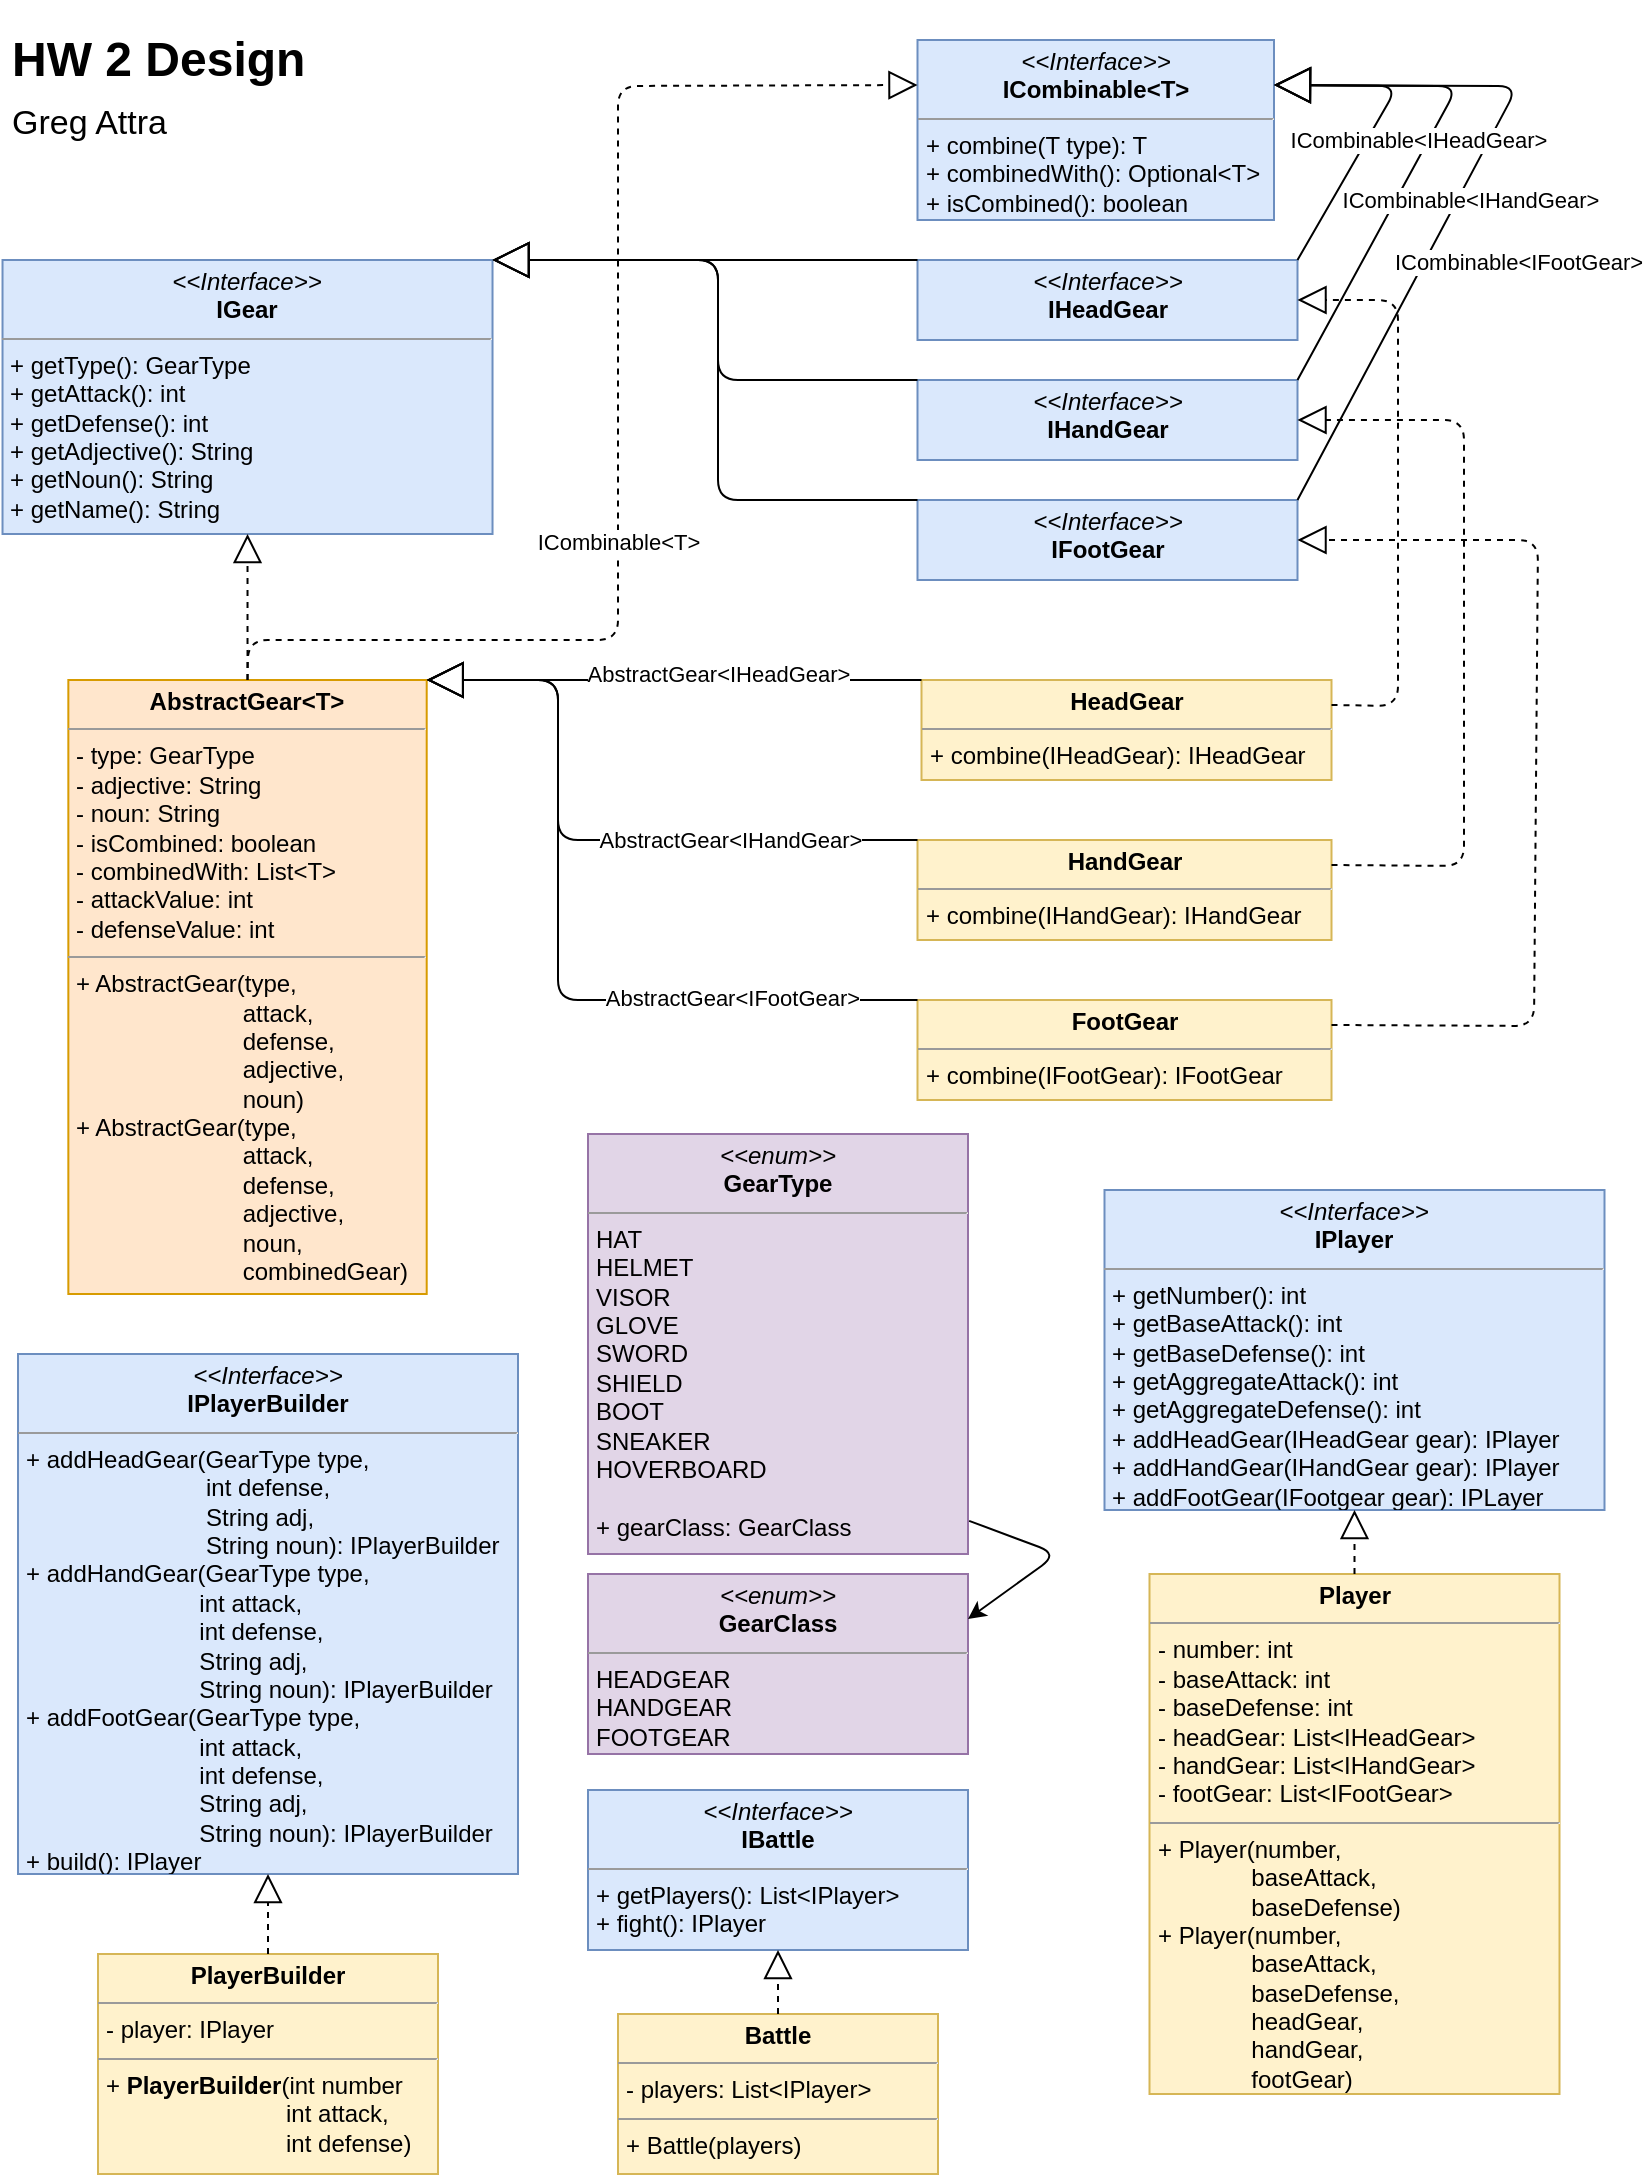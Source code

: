 <mxfile version="13.7.3" type="device"><diagram id="AR39bBr5QCJFZhN74Egm" name="Page-1"><mxGraphModel dx="1086" dy="806" grid="1" gridSize="10" guides="1" tooltips="1" connect="1" arrows="1" fold="1" page="1" pageScale="1" pageWidth="850" pageHeight="1100" math="0" shadow="0"><root><mxCell id="0"/><mxCell id="1" parent="0"/><mxCell id="xvpzMQ3VVigsJ4-sFMGV-1" value="&lt;p style=&quot;margin: 0px ; margin-top: 4px ; text-align: center&quot;&gt;&lt;i&gt;&amp;lt;&amp;lt;Interface&amp;gt;&amp;gt;&lt;/i&gt;&lt;br&gt;&lt;b&gt;IGear&lt;/b&gt;&lt;/p&gt;&lt;hr size=&quot;1&quot;&gt;&lt;p style=&quot;margin: 0px ; margin-left: 4px&quot;&gt;&lt;/p&gt;&lt;p style=&quot;margin: 0px ; margin-left: 4px&quot;&gt;+ getType(): GearType&lt;/p&gt;&lt;p style=&quot;margin: 0px ; margin-left: 4px&quot;&gt;+ getAttack(): int&lt;br&gt;+ getDefense(): int&lt;/p&gt;&lt;p style=&quot;margin: 0px ; margin-left: 4px&quot;&gt;+ getAdjective(): String&lt;/p&gt;&lt;p style=&quot;margin: 0px ; margin-left: 4px&quot;&gt;+ getNoun(): String&lt;/p&gt;&lt;p style=&quot;margin: 0px ; margin-left: 4px&quot;&gt;+ getName(): String&lt;/p&gt;" style="verticalAlign=top;align=left;overflow=fill;fontSize=12;fontFamily=Helvetica;html=1;fillColor=#dae8fc;strokeColor=#6c8ebf;" parent="1" vertex="1"><mxGeometry x="22.26" y="133" width="245" height="137" as="geometry"/></mxCell><mxCell id="xvpzMQ3VVigsJ4-sFMGV-3" value="&lt;p style=&quot;margin: 0px ; margin-top: 4px ; text-align: center&quot;&gt;&lt;b&gt;AbstractGear&amp;lt;T&amp;gt;&lt;/b&gt;&lt;/p&gt;&lt;hr size=&quot;1&quot;&gt;&lt;p style=&quot;margin: 0px 0px 0px 4px&quot;&gt;&lt;span&gt;- type: GearType&lt;/span&gt;&lt;/p&gt;&lt;p style=&quot;margin: 0px 0px 0px 4px&quot;&gt;&lt;span&gt;- adjective: String&lt;/span&gt;&lt;br&gt;&lt;/p&gt;&lt;p style=&quot;margin: 0px 0px 0px 4px&quot;&gt;- noun: String&lt;/p&gt;&lt;p style=&quot;margin: 0px 0px 0px 4px&quot;&gt;- isCombined: boolean&lt;/p&gt;&lt;p style=&quot;margin: 0px 0px 0px 4px&quot;&gt;- combinedWith: List&amp;lt;T&amp;gt;&lt;/p&gt;&lt;p style=&quot;margin: 0px 0px 0px 4px&quot;&gt;- attackValue: int&lt;/p&gt;&lt;p style=&quot;margin: 0px 0px 0px 4px&quot;&gt;- defenseValue: int&lt;/p&gt;&lt;hr size=&quot;1&quot;&gt;&lt;p style=&quot;margin: 0px ; margin-left: 4px&quot;&gt;+ AbstractGear(type,&lt;/p&gt;&lt;p style=&quot;margin: 0px ; margin-left: 4px&quot;&gt;&lt;span&gt;&amp;nbsp; &amp;nbsp; &amp;nbsp; &amp;nbsp; &amp;nbsp; &amp;nbsp; &amp;nbsp; &amp;nbsp; &amp;nbsp; &amp;nbsp; &amp;nbsp; &amp;nbsp; &amp;nbsp;attack,&lt;/span&gt;&lt;/p&gt;&lt;p style=&quot;margin: 0px ; margin-left: 4px&quot;&gt;&amp;nbsp; &amp;nbsp; &amp;nbsp; &amp;nbsp; &amp;nbsp; &amp;nbsp; &amp;nbsp; &amp;nbsp; &amp;nbsp; &amp;nbsp; &amp;nbsp; &amp;nbsp; &amp;nbsp;defense,&lt;/p&gt;&lt;p style=&quot;margin: 0px ; margin-left: 4px&quot;&gt;&amp;nbsp; &amp;nbsp; &amp;nbsp; &amp;nbsp; &amp;nbsp; &amp;nbsp; &amp;nbsp; &amp;nbsp; &amp;nbsp; &amp;nbsp; &amp;nbsp; &amp;nbsp; &amp;nbsp;adjective,&lt;/p&gt;&lt;p style=&quot;margin: 0px ; margin-left: 4px&quot;&gt;&amp;nbsp; &amp;nbsp; &amp;nbsp; &amp;nbsp; &amp;nbsp; &amp;nbsp; &amp;nbsp; &amp;nbsp; &amp;nbsp; &amp;nbsp; &amp;nbsp; &amp;nbsp; &amp;nbsp;noun)&lt;br&gt;&lt;/p&gt;&lt;p style=&quot;margin: 0px 0px 0px 4px&quot;&gt;+ AbstractGear(type,&lt;/p&gt;&lt;p style=&quot;margin: 0px 0px 0px 4px&quot;&gt;&lt;span&gt;&amp;nbsp; &amp;nbsp; &amp;nbsp; &amp;nbsp; &amp;nbsp; &amp;nbsp; &amp;nbsp; &amp;nbsp; &amp;nbsp; &amp;nbsp; &amp;nbsp; &amp;nbsp; &amp;nbsp;attack,&lt;/span&gt;&lt;/p&gt;&lt;p style=&quot;margin: 0px 0px 0px 4px&quot;&gt;&amp;nbsp; &amp;nbsp; &amp;nbsp; &amp;nbsp; &amp;nbsp; &amp;nbsp; &amp;nbsp; &amp;nbsp; &amp;nbsp; &amp;nbsp; &amp;nbsp; &amp;nbsp; &amp;nbsp;defense,&lt;/p&gt;&lt;p style=&quot;margin: 0px 0px 0px 4px&quot;&gt;&amp;nbsp; &amp;nbsp; &amp;nbsp; &amp;nbsp; &amp;nbsp; &amp;nbsp; &amp;nbsp; &amp;nbsp; &amp;nbsp; &amp;nbsp; &amp;nbsp; &amp;nbsp; &amp;nbsp;adjective,&lt;/p&gt;&lt;p style=&quot;margin: 0px 0px 0px 4px&quot;&gt;&amp;nbsp; &amp;nbsp; &amp;nbsp; &amp;nbsp; &amp;nbsp; &amp;nbsp; &amp;nbsp; &amp;nbsp; &amp;nbsp; &amp;nbsp; &amp;nbsp; &amp;nbsp; &amp;nbsp;noun,&lt;/p&gt;&lt;p style=&quot;margin: 0px ; margin-left: 4px&quot;&gt;&amp;nbsp; &amp;nbsp; &amp;nbsp; &amp;nbsp; &amp;nbsp; &amp;nbsp; &amp;nbsp; &amp;nbsp; &amp;nbsp; &amp;nbsp; &amp;nbsp; &amp;nbsp; &amp;nbsp;combinedGear)&lt;/p&gt;" style="verticalAlign=top;align=left;overflow=fill;fontSize=12;fontFamily=Helvetica;html=1;fillColor=#ffe6cc;strokeColor=#d79b00;" parent="1" vertex="1"><mxGeometry x="55.17" y="343" width="179.18" height="307" as="geometry"/></mxCell><mxCell id="xvpzMQ3VVigsJ4-sFMGV-4" value="" style="endArrow=block;dashed=1;endFill=0;endSize=12;html=1;entryX=0.5;entryY=1;entryDx=0;entryDy=0;exitX=0.5;exitY=0;exitDx=0;exitDy=0;" parent="1" source="xvpzMQ3VVigsJ4-sFMGV-3" target="xvpzMQ3VVigsJ4-sFMGV-1" edge="1"><mxGeometry width="160" relative="1" as="geometry"><mxPoint x="109.75" y="293" as="sourcePoint"/><mxPoint x="269.75" y="293" as="targetPoint"/></mxGeometry></mxCell><mxCell id="xvpzMQ3VVigsJ4-sFMGV-5" value="&lt;p style=&quot;margin: 0px ; margin-top: 4px ; text-align: center&quot;&gt;&lt;i&gt;&amp;lt;&amp;lt;Interface&amp;gt;&amp;gt;&lt;/i&gt;&lt;br&gt;&lt;b&gt;IPlayer&lt;/b&gt;&lt;/p&gt;&lt;hr size=&quot;1&quot;&gt;&lt;p style=&quot;margin: 0px ; margin-left: 4px&quot;&gt;+ getNumber(): int&lt;/p&gt;&lt;p style=&quot;margin: 0px ; margin-left: 4px&quot;&gt;+ getBaseAttack(): int&lt;/p&gt;&lt;p style=&quot;margin: 0px ; margin-left: 4px&quot;&gt;+ getBaseDefense(): int&lt;/p&gt;&lt;p style=&quot;margin: 0px ; margin-left: 4px&quot;&gt;+ getAggregateAttack(): int&lt;br&gt;&lt;/p&gt;&lt;p style=&quot;margin: 0px ; margin-left: 4px&quot;&gt;+ getAggregateDefense(): int&lt;/p&gt;&lt;p style=&quot;margin: 0px ; margin-left: 4px&quot;&gt;+ addHeadGear(IHeadGear gear): IPlayer&lt;/p&gt;&lt;p style=&quot;margin: 0px ; margin-left: 4px&quot;&gt;+ addHandGear(IHandGear gear): IPlayer&lt;/p&gt;&lt;p style=&quot;margin: 0px ; margin-left: 4px&quot;&gt;+ addFootGear(IFootgear gear): IPLayer&lt;/p&gt;" style="verticalAlign=top;align=left;overflow=fill;fontSize=12;fontFamily=Helvetica;html=1;fillColor=#dae8fc;strokeColor=#6c8ebf;" parent="1" vertex="1"><mxGeometry x="573.25" y="598" width="250" height="160" as="geometry"/></mxCell><mxCell id="xvpzMQ3VVigsJ4-sFMGV-6" value="&lt;p style=&quot;margin: 0px ; margin-top: 4px ; text-align: center&quot;&gt;&lt;b&gt;Player&lt;/b&gt;&lt;/p&gt;&lt;hr size=&quot;1&quot;&gt;&lt;p style=&quot;margin: 0px ; margin-left: 4px&quot;&gt;- number: int&lt;/p&gt;&lt;p style=&quot;margin: 0px ; margin-left: 4px&quot;&gt;- baseAttack: int&lt;/p&gt;&lt;p style=&quot;margin: 0px ; margin-left: 4px&quot;&gt;- baseDefense: int&lt;/p&gt;&lt;p style=&quot;margin: 0px ; margin-left: 4px&quot;&gt;- headGear: List&amp;lt;IHeadGear&amp;gt;&lt;br&gt;- handGear: List&amp;lt;IHandGear&amp;gt;&lt;/p&gt;&lt;p style=&quot;margin: 0px ; margin-left: 4px&quot;&gt;- footGear: List&amp;lt;IFootGear&amp;gt;&lt;/p&gt;&lt;hr size=&quot;1&quot;&gt;&lt;p style=&quot;margin: 0px ; margin-left: 4px&quot;&gt;+ Player(number,&lt;/p&gt;&lt;p style=&quot;margin: 0px ; margin-left: 4px&quot;&gt;&amp;nbsp; &amp;nbsp; &amp;nbsp; &amp;nbsp; &amp;nbsp; &amp;nbsp; &amp;nbsp; baseAttack,&lt;/p&gt;&lt;p style=&quot;margin: 0px ; margin-left: 4px&quot;&gt;&amp;nbsp; &amp;nbsp; &amp;nbsp; &amp;nbsp; &amp;nbsp; &amp;nbsp; &amp;nbsp; baseDefense)&lt;/p&gt;&lt;p style=&quot;margin: 0px ; margin-left: 4px&quot;&gt;+ Player(number,&lt;/p&gt;&lt;p style=&quot;margin: 0px ; margin-left: 4px&quot;&gt;&amp;nbsp; &amp;nbsp; &amp;nbsp; &amp;nbsp; &amp;nbsp; &amp;nbsp; &amp;nbsp; baseAttack,&lt;/p&gt;&lt;p style=&quot;margin: 0px ; margin-left: 4px&quot;&gt;&amp;nbsp; &amp;nbsp; &amp;nbsp; &amp;nbsp; &amp;nbsp; &amp;nbsp; &amp;nbsp; baseDefense,&lt;/p&gt;&lt;p style=&quot;margin: 0px ; margin-left: 4px&quot;&gt;&amp;nbsp; &amp;nbsp; &amp;nbsp; &amp;nbsp; &amp;nbsp; &amp;nbsp; &amp;nbsp; headGear,&lt;/p&gt;&lt;p style=&quot;margin: 0px ; margin-left: 4px&quot;&gt;&amp;nbsp; &amp;nbsp; &amp;nbsp; &amp;nbsp; &amp;nbsp; &amp;nbsp; &amp;nbsp; handGear,&lt;/p&gt;&lt;p style=&quot;margin: 0px ; margin-left: 4px&quot;&gt;&amp;nbsp; &amp;nbsp; &amp;nbsp; &amp;nbsp; &amp;nbsp; &amp;nbsp; &amp;nbsp; footGear)&lt;/p&gt;" style="verticalAlign=top;align=left;overflow=fill;fontSize=12;fontFamily=Helvetica;html=1;fillColor=#fff2cc;strokeColor=#d6b656;" parent="1" vertex="1"><mxGeometry x="595.75" y="790" width="205" height="260" as="geometry"/></mxCell><mxCell id="xvpzMQ3VVigsJ4-sFMGV-8" value="" style="endArrow=block;dashed=1;endFill=0;endSize=12;html=1;exitX=0.5;exitY=0;exitDx=0;exitDy=0;entryX=0.5;entryY=1;entryDx=0;entryDy=0;" parent="1" source="xvpzMQ3VVigsJ4-sFMGV-6" target="xvpzMQ3VVigsJ4-sFMGV-5" edge="1"><mxGeometry width="160" relative="1" as="geometry"><mxPoint x="926.75" y="213" as="sourcePoint"/><mxPoint x="1086.75" y="213" as="targetPoint"/></mxGeometry></mxCell><mxCell id="xvpzMQ3VVigsJ4-sFMGV-9" value="&lt;p style=&quot;margin: 0px ; margin-top: 4px ; text-align: center&quot;&gt;&lt;i&gt;&amp;lt;&amp;lt;Interface&amp;gt;&amp;gt;&lt;/i&gt;&lt;br&gt;&lt;b&gt;IBattle&lt;/b&gt;&lt;/p&gt;&lt;hr size=&quot;1&quot;&gt;&lt;p style=&quot;margin: 0px ; margin-left: 4px&quot;&gt;+ getPlayers(): List&amp;lt;IPlayer&amp;gt;&lt;/p&gt;&lt;p style=&quot;margin: 0px ; margin-left: 4px&quot;&gt;+ fight(): IPlayer&lt;/p&gt;" style="verticalAlign=top;align=left;overflow=fill;fontSize=12;fontFamily=Helvetica;html=1;fillColor=#dae8fc;strokeColor=#6c8ebf;" parent="1" vertex="1"><mxGeometry x="315" y="898" width="190" height="80" as="geometry"/></mxCell><mxCell id="xvpzMQ3VVigsJ4-sFMGV-10" value="&lt;p style=&quot;margin: 0px ; margin-top: 4px ; text-align: center&quot;&gt;&lt;b&gt;Battle&lt;/b&gt;&lt;/p&gt;&lt;hr size=&quot;1&quot;&gt;&lt;p style=&quot;margin: 0px ; margin-left: 4px&quot;&gt;- players: List&amp;lt;IPlayer&amp;gt;&lt;/p&gt;&lt;hr size=&quot;1&quot;&gt;&lt;p style=&quot;margin: 0px ; margin-left: 4px&quot;&gt;+ Battle(players)&lt;/p&gt;" style="verticalAlign=top;align=left;overflow=fill;fontSize=12;fontFamily=Helvetica;html=1;fillColor=#fff2cc;strokeColor=#d6b656;" parent="1" vertex="1"><mxGeometry x="330" y="1010" width="160" height="80" as="geometry"/></mxCell><mxCell id="xvpzMQ3VVigsJ4-sFMGV-11" value="" style="endArrow=block;dashed=1;endFill=0;endSize=12;html=1;entryX=0.5;entryY=1;entryDx=0;entryDy=0;exitX=0.5;exitY=0;exitDx=0;exitDy=0;" parent="1" source="xvpzMQ3VVigsJ4-sFMGV-10" target="xvpzMQ3VVigsJ4-sFMGV-9" edge="1"><mxGeometry width="160" relative="1" as="geometry"><mxPoint x="-113.25" y="1055" as="sourcePoint"/><mxPoint x="46.75" y="1055" as="targetPoint"/></mxGeometry></mxCell><mxCell id="xvpzMQ3VVigsJ4-sFMGV-13" value="&lt;h1&gt;HW 2 Design&lt;br&gt;&lt;span style=&quot;font-weight: normal&quot;&gt;&lt;font style=&quot;font-size: 17px&quot;&gt;Greg Attra&lt;/font&gt;&lt;/span&gt;&lt;/h1&gt;" style="text;html=1;strokeColor=none;fillColor=none;spacing=5;spacingTop=-20;whiteSpace=wrap;overflow=hidden;rounded=0;" parent="1" vertex="1"><mxGeometry x="22.25" y="13" width="190" height="120" as="geometry"/></mxCell><mxCell id="cUT58bwyldvR8i2TMAge-1" value="&lt;p style=&quot;margin: 0px ; margin-top: 4px ; text-align: center&quot;&gt;&lt;i&gt;&amp;lt;&amp;lt;Interface&amp;gt;&amp;gt;&lt;/i&gt;&lt;br&gt;&lt;b&gt;IHeadGear&lt;/b&gt;&lt;/p&gt;&lt;p style=&quot;margin: 0px ; margin-left: 4px&quot;&gt;&lt;br&gt;&lt;/p&gt;" style="verticalAlign=top;align=left;overflow=fill;fontSize=12;fontFamily=Helvetica;html=1;fillColor=#dae8fc;strokeColor=#6c8ebf;" parent="1" vertex="1"><mxGeometry x="479.75" y="133" width="190" height="40" as="geometry"/></mxCell><mxCell id="cUT58bwyldvR8i2TMAge-2" value="" style="endArrow=block;endSize=16;endFill=0;html=1;entryX=1;entryY=0;entryDx=0;entryDy=0;exitX=0;exitY=0;exitDx=0;exitDy=0;" parent="1" source="cUT58bwyldvR8i2TMAge-1" target="xvpzMQ3VVigsJ4-sFMGV-1" edge="1"><mxGeometry width="160" relative="1" as="geometry"><mxPoint x="440" y="113" as="sourcePoint"/><mxPoint x="509.75" y="103" as="targetPoint"/><Array as="points"/></mxGeometry></mxCell><mxCell id="cUT58bwyldvR8i2TMAge-7" value="&lt;p style=&quot;margin: 0px ; margin-top: 4px ; text-align: center&quot;&gt;&lt;i&gt;&amp;lt;&amp;lt;Interface&amp;gt;&amp;gt;&lt;/i&gt;&lt;br&gt;&lt;b&gt;IHandGear&lt;/b&gt;&lt;/p&gt;&lt;p style=&quot;margin: 0px ; margin-left: 4px&quot;&gt;&lt;br&gt;&lt;/p&gt;" style="verticalAlign=top;align=left;overflow=fill;fontSize=12;fontFamily=Helvetica;html=1;fillColor=#dae8fc;strokeColor=#6c8ebf;" parent="1" vertex="1"><mxGeometry x="479.75" y="193" width="190" height="40" as="geometry"/></mxCell><mxCell id="cUT58bwyldvR8i2TMAge-8" value="" style="endArrow=block;endSize=16;endFill=0;html=1;entryX=1;entryY=0;entryDx=0;entryDy=0;exitX=0;exitY=0;exitDx=0;exitDy=0;" parent="1" source="cUT58bwyldvR8i2TMAge-7" target="xvpzMQ3VVigsJ4-sFMGV-1" edge="1"><mxGeometry x="0.035" y="10" width="160" relative="1" as="geometry"><mxPoint x="400" y="163" as="sourcePoint"/><mxPoint x="507.25" y="173" as="targetPoint"/><Array as="points"><mxPoint x="380" y="193"/><mxPoint x="380" y="133"/></Array><mxPoint x="10" y="10" as="offset"/></mxGeometry></mxCell><mxCell id="cUT58bwyldvR8i2TMAge-9" value="&lt;p style=&quot;margin: 0px ; margin-top: 4px ; text-align: center&quot;&gt;&lt;i&gt;&amp;lt;&amp;lt;Interface&amp;gt;&amp;gt;&lt;/i&gt;&lt;br&gt;&lt;b&gt;IFootGear&lt;/b&gt;&lt;/p&gt;&lt;p style=&quot;margin: 0px ; margin-left: 4px&quot;&gt;&lt;br&gt;&lt;/p&gt;" style="verticalAlign=top;align=left;overflow=fill;fontSize=12;fontFamily=Helvetica;html=1;fillColor=#dae8fc;strokeColor=#6c8ebf;" parent="1" vertex="1"><mxGeometry x="479.75" y="253" width="190" height="40" as="geometry"/></mxCell><mxCell id="cUT58bwyldvR8i2TMAge-10" value="" style="endArrow=block;endSize=16;endFill=0;html=1;entryX=1;entryY=0;entryDx=0;entryDy=0;exitX=0;exitY=0;exitDx=0;exitDy=0;" parent="1" source="cUT58bwyldvR8i2TMAge-9" target="xvpzMQ3VVigsJ4-sFMGV-1" edge="1"><mxGeometry x="-0.06" y="50" width="160" relative="1" as="geometry"><mxPoint x="450" y="193" as="sourcePoint"/><mxPoint x="507.25" y="243" as="targetPoint"/><Array as="points"><mxPoint x="380" y="253"/><mxPoint x="380" y="133"/></Array><mxPoint x="50" y="50" as="offset"/></mxGeometry></mxCell><mxCell id="cUT58bwyldvR8i2TMAge-12" value="&lt;p style=&quot;margin: 0px ; margin-top: 4px ; text-align: center&quot;&gt;&lt;b&gt;HeadGear&lt;/b&gt;&lt;/p&gt;&lt;hr size=&quot;1&quot;&gt;&lt;p style=&quot;margin: 0px ; margin-left: 4px&quot;&gt;&lt;/p&gt;&lt;p style=&quot;margin: 0px ; margin-left: 4px&quot;&gt;+ combine(IHeadGear): IHeadGear&lt;/p&gt;" style="verticalAlign=top;align=left;overflow=fill;fontSize=12;fontFamily=Helvetica;html=1;fillColor=#fff2cc;strokeColor=#d6b656;" parent="1" vertex="1"><mxGeometry x="481.75" y="343" width="205" height="50" as="geometry"/></mxCell><mxCell id="cUT58bwyldvR8i2TMAge-13" value="&lt;p style=&quot;margin: 0px ; margin-top: 4px ; text-align: center&quot;&gt;&lt;b&gt;HandGear&lt;/b&gt;&lt;/p&gt;&lt;hr size=&quot;1&quot;&gt;&lt;p style=&quot;margin: 0px ; margin-left: 4px&quot;&gt;&lt;/p&gt;&lt;p style=&quot;margin: 0px ; margin-left: 4px&quot;&gt;+ combine(IHandGear): IHandGear&lt;/p&gt;" style="verticalAlign=top;align=left;overflow=fill;fontSize=12;fontFamily=Helvetica;html=1;fillColor=#fff2cc;strokeColor=#d6b656;" parent="1" vertex="1"><mxGeometry x="479.75" y="423" width="207" height="50" as="geometry"/></mxCell><mxCell id="cUT58bwyldvR8i2TMAge-14" value="&lt;p style=&quot;margin: 0px ; margin-top: 4px ; text-align: center&quot;&gt;&lt;b&gt;FootGear&lt;/b&gt;&lt;/p&gt;&lt;hr size=&quot;1&quot;&gt;&lt;p style=&quot;margin: 0px ; margin-left: 4px&quot;&gt;&lt;/p&gt;&lt;p style=&quot;margin: 0px ; margin-left: 4px&quot;&gt;+ combine(IFootGear): IFootGear&lt;/p&gt;" style="verticalAlign=top;align=left;overflow=fill;fontSize=12;fontFamily=Helvetica;html=1;fillColor=#fff2cc;strokeColor=#d6b656;" parent="1" vertex="1"><mxGeometry x="479.75" y="503" width="207" height="50" as="geometry"/></mxCell><mxCell id="cUT58bwyldvR8i2TMAge-21" value="" style="endArrow=block;dashed=1;endFill=0;endSize=12;html=1;exitX=1;exitY=0.25;exitDx=0;exitDy=0;entryX=1;entryY=0.5;entryDx=0;entryDy=0;" parent="1" source="cUT58bwyldvR8i2TMAge-12" target="cUT58bwyldvR8i2TMAge-1" edge="1"><mxGeometry width="160" relative="1" as="geometry"><mxPoint x="629.75" y="383" as="sourcePoint"/><mxPoint x="789.75" y="383" as="targetPoint"/><Array as="points"><mxPoint x="720" y="356"/><mxPoint x="720" y="153"/></Array></mxGeometry></mxCell><mxCell id="cUT58bwyldvR8i2TMAge-22" value="" style="endArrow=block;dashed=1;endFill=0;endSize=12;html=1;exitX=1;exitY=0.25;exitDx=0;exitDy=0;entryX=1;entryY=0.5;entryDx=0;entryDy=0;" parent="1" source="cUT58bwyldvR8i2TMAge-13" target="cUT58bwyldvR8i2TMAge-7" edge="1"><mxGeometry width="160" relative="1" as="geometry"><mxPoint x="629.75" y="445.5" as="sourcePoint"/><mxPoint x="702.75" y="183.0" as="targetPoint"/><Array as="points"><mxPoint x="753" y="436"/><mxPoint x="753" y="213"/></Array></mxGeometry></mxCell><mxCell id="cUT58bwyldvR8i2TMAge-23" value="" style="endArrow=block;dashed=1;endFill=0;endSize=12;html=1;exitX=1;exitY=0.25;exitDx=0;exitDy=0;entryX=1;entryY=0.5;entryDx=0;entryDy=0;" parent="1" source="cUT58bwyldvR8i2TMAge-14" target="cUT58bwyldvR8i2TMAge-9" edge="1"><mxGeometry width="160" relative="1" as="geometry"><mxPoint x="664.75" y="534.5" as="sourcePoint"/><mxPoint x="737.75" y="272.0" as="targetPoint"/><Array as="points"><mxPoint x="788" y="516"/><mxPoint x="790" y="273"/></Array></mxGeometry></mxCell><mxCell id="cUT58bwyldvR8i2TMAge-25" value="" style="endArrow=block;endSize=16;endFill=0;html=1;exitX=0;exitY=0;exitDx=0;exitDy=0;entryX=1;entryY=0;entryDx=0;entryDy=0;" parent="1" source="cUT58bwyldvR8i2TMAge-12" target="xvpzMQ3VVigsJ4-sFMGV-3" edge="1"><mxGeometry width="160" relative="1" as="geometry"><mxPoint x="460" y="343" as="sourcePoint"/><mxPoint x="310" y="393" as="targetPoint"/></mxGeometry></mxCell><mxCell id="Osaf_VRbgrCOwqVgqzSE-7" value="AbstractGear&amp;lt;IHeadGear&amp;gt;" style="edgeLabel;html=1;align=center;verticalAlign=middle;resizable=0;points=[];" parent="cUT58bwyldvR8i2TMAge-25" vertex="1" connectable="0"><mxGeometry x="-0.174" y="-3" relative="1" as="geometry"><mxPoint as="offset"/></mxGeometry></mxCell><mxCell id="cUT58bwyldvR8i2TMAge-26" value="" style="endArrow=block;endSize=16;endFill=0;html=1;exitX=0;exitY=0;exitDx=0;exitDy=0;entryX=1;entryY=0;entryDx=0;entryDy=0;" parent="1" source="cUT58bwyldvR8i2TMAge-13" target="xvpzMQ3VVigsJ4-sFMGV-3" edge="1"><mxGeometry x="0.18" y="3" width="160" relative="1" as="geometry"><mxPoint x="450" y="393" as="sourcePoint"/><mxPoint x="260" y="373" as="targetPoint"/><Array as="points"><mxPoint x="300" y="423"/><mxPoint x="300" y="343"/></Array><mxPoint x="1" as="offset"/></mxGeometry></mxCell><mxCell id="Osaf_VRbgrCOwqVgqzSE-8" value="AbstractGear&amp;lt;IHandGear&amp;gt;" style="edgeLabel;html=1;align=center;verticalAlign=middle;resizable=0;points=[];" parent="cUT58bwyldvR8i2TMAge-26" vertex="1" connectable="0"><mxGeometry x="-0.324" y="-3" relative="1" as="geometry"><mxPoint x="16.08" y="3" as="offset"/></mxGeometry></mxCell><mxCell id="cUT58bwyldvR8i2TMAge-27" value="" style="endArrow=block;endSize=16;endFill=0;html=1;entryX=1;entryY=0;entryDx=0;entryDy=0;exitX=0;exitY=0;exitDx=0;exitDy=0;" parent="1" source="cUT58bwyldvR8i2TMAge-14" target="xvpzMQ3VVigsJ4-sFMGV-3" edge="1"><mxGeometry x="0.391" width="160" relative="1" as="geometry"><mxPoint x="450" y="473" as="sourcePoint"/><mxPoint x="436.76" y="474.94" as="targetPoint"/><Array as="points"><mxPoint x="300" y="503"/><mxPoint x="300" y="343"/></Array><mxPoint x="1" as="offset"/></mxGeometry></mxCell><mxCell id="Osaf_VRbgrCOwqVgqzSE-9" value="AbstractGear&amp;lt;IFootGear&amp;gt;" style="edgeLabel;html=1;align=center;verticalAlign=middle;resizable=0;points=[];" parent="cUT58bwyldvR8i2TMAge-27" vertex="1" connectable="0"><mxGeometry x="-0.496" y="-1" relative="1" as="geometry"><mxPoint x="9.42" as="offset"/></mxGeometry></mxCell><mxCell id="Osaf_VRbgrCOwqVgqzSE-1" value="&lt;p style=&quot;margin: 0px ; margin-top: 4px ; text-align: center&quot;&gt;&lt;i&gt;&amp;lt;&amp;lt;Interface&amp;gt;&amp;gt;&lt;/i&gt;&lt;br&gt;&lt;b&gt;ICombinable&amp;lt;T&amp;gt;&lt;/b&gt;&lt;/p&gt;&lt;hr size=&quot;1&quot;&gt;&lt;p style=&quot;margin: 0px ; margin-left: 4px&quot;&gt;&lt;/p&gt;&lt;p style=&quot;margin: 0px ; margin-left: 4px&quot;&gt;+ combine(T type): T&lt;/p&gt;&lt;p style=&quot;margin: 0px ; margin-left: 4px&quot;&gt;+ combinedWith(): Optional&amp;lt;T&amp;gt;&lt;br&gt;&lt;/p&gt;&lt;p style=&quot;margin: 0px ; margin-left: 4px&quot;&gt;+ isCombined(): boolean&lt;/p&gt;" style="verticalAlign=top;align=left;overflow=fill;fontSize=12;fontFamily=Helvetica;html=1;fillColor=#dae8fc;strokeColor=#6c8ebf;" parent="1" vertex="1"><mxGeometry x="479.75" y="23" width="178.25" height="90" as="geometry"/></mxCell><mxCell id="Osaf_VRbgrCOwqVgqzSE-2" value="" style="endArrow=block;dashed=1;endFill=0;endSize=12;html=1;exitX=0.5;exitY=0;exitDx=0;exitDy=0;entryX=0;entryY=0.25;entryDx=0;entryDy=0;" parent="1" source="xvpzMQ3VVigsJ4-sFMGV-3" target="Osaf_VRbgrCOwqVgqzSE-1" edge="1"><mxGeometry width="160" relative="1" as="geometry"><mxPoint x="200" y="313" as="sourcePoint"/><mxPoint x="360" y="313" as="targetPoint"/><Array as="points"><mxPoint x="145" y="323"/><mxPoint x="330" y="323"/><mxPoint x="330" y="46"/></Array></mxGeometry></mxCell><mxCell id="Osaf_VRbgrCOwqVgqzSE-12" value="ICombinable&amp;lt;T&amp;gt;" style="edgeLabel;html=1;align=center;verticalAlign=middle;resizable=0;points=[];" parent="Osaf_VRbgrCOwqVgqzSE-2" vertex="1" connectable="0"><mxGeometry x="0.332" y="-1" relative="1" as="geometry"><mxPoint x="-1" y="165.83" as="offset"/></mxGeometry></mxCell><mxCell id="Osaf_VRbgrCOwqVgqzSE-6" value="" style="endArrow=block;endSize=16;endFill=0;html=1;exitX=1;exitY=0;exitDx=0;exitDy=0;entryX=1;entryY=0.25;entryDx=0;entryDy=0;" parent="1" source="cUT58bwyldvR8i2TMAge-1" target="Osaf_VRbgrCOwqVgqzSE-1" edge="1"><mxGeometry width="160" relative="1" as="geometry"><mxPoint x="740" y="73" as="sourcePoint"/><mxPoint x="900" y="73" as="targetPoint"/><Array as="points"><mxPoint x="720" y="46"/></Array></mxGeometry></mxCell><mxCell id="Osaf_VRbgrCOwqVgqzSE-10" value="" style="endArrow=block;endSize=16;endFill=0;html=1;exitX=1;exitY=0;exitDx=0;exitDy=0;entryX=1;entryY=0.25;entryDx=0;entryDy=0;" parent="1" source="cUT58bwyldvR8i2TMAge-7" target="Osaf_VRbgrCOwqVgqzSE-1" edge="1"><mxGeometry width="160" relative="1" as="geometry"><mxPoint x="679.75" y="143" as="sourcePoint"/><mxPoint x="710" y="33" as="targetPoint"/><Array as="points"><mxPoint x="750" y="46"/></Array></mxGeometry></mxCell><mxCell id="Osaf_VRbgrCOwqVgqzSE-11" value="" style="endArrow=block;endSize=16;endFill=0;html=1;exitX=1;exitY=0;exitDx=0;exitDy=0;entryX=1;entryY=0.25;entryDx=0;entryDy=0;" parent="1" source="cUT58bwyldvR8i2TMAge-9" target="Osaf_VRbgrCOwqVgqzSE-1" edge="1"><mxGeometry width="160" relative="1" as="geometry"><mxPoint x="679.75" y="203" as="sourcePoint"/><mxPoint x="660" y="43" as="targetPoint"/><Array as="points"><mxPoint x="780" y="46"/></Array></mxGeometry></mxCell><mxCell id="Osaf_VRbgrCOwqVgqzSE-13" value="ICombinable&amp;lt;IFootGear&amp;gt;" style="edgeLabel;html=1;align=center;verticalAlign=middle;resizable=0;points=[];" parent="Osaf_VRbgrCOwqVgqzSE-11" vertex="1" connectable="0"><mxGeometry x="-0.142" relative="1" as="geometry"><mxPoint x="38.17" y="15.33" as="offset"/></mxGeometry></mxCell><mxCell id="Osaf_VRbgrCOwqVgqzSE-14" value="ICombinable&amp;lt;IHandGear&amp;gt;" style="edgeLabel;html=1;align=center;verticalAlign=middle;resizable=0;points=[];" parent="1" vertex="1" connectable="0"><mxGeometry x="756.001" y="102.995" as="geometry"/></mxCell><mxCell id="Osaf_VRbgrCOwqVgqzSE-15" value="ICombinable&amp;lt;IHeadGear&amp;gt;" style="edgeLabel;html=1;align=center;verticalAlign=middle;resizable=0;points=[];" parent="1" vertex="1" connectable="0"><mxGeometry x="730.001" y="72.995" as="geometry"/></mxCell><mxCell id="1F-2q8dqzjQha1vGgdx8-1" value="&lt;p style=&quot;margin: 0px ; margin-top: 4px ; text-align: center&quot;&gt;&lt;i&gt;&amp;lt;&amp;lt;enum&amp;gt;&amp;gt;&lt;/i&gt;&lt;br&gt;&lt;b&gt;GearType&lt;/b&gt;&lt;/p&gt;&lt;hr size=&quot;1&quot;&gt;&lt;p style=&quot;margin: 0px ; margin-left: 4px&quot;&gt;HAT&lt;/p&gt;&lt;p style=&quot;margin: 0px ; margin-left: 4px&quot;&gt;HELMET&lt;/p&gt;&lt;p style=&quot;margin: 0px ; margin-left: 4px&quot;&gt;VISOR&lt;/p&gt;&lt;p style=&quot;margin: 0px ; margin-left: 4px&quot;&gt;GLOVE&lt;/p&gt;&lt;p style=&quot;margin: 0px ; margin-left: 4px&quot;&gt;SWORD&lt;/p&gt;&lt;p style=&quot;margin: 0px ; margin-left: 4px&quot;&gt;SHIELD&lt;/p&gt;&lt;p style=&quot;margin: 0px ; margin-left: 4px&quot;&gt;BOOT&lt;/p&gt;&lt;p style=&quot;margin: 0px ; margin-left: 4px&quot;&gt;SNEAKER&lt;/p&gt;&lt;p style=&quot;margin: 0px ; margin-left: 4px&quot;&gt;HOVERBOARD&lt;/p&gt;&lt;p style=&quot;margin: 0px ; margin-left: 4px&quot;&gt;&lt;br&gt;&lt;/p&gt;&lt;p style=&quot;margin: 0px ; margin-left: 4px&quot;&gt;+ gearClass: GearClass&lt;/p&gt;" style="verticalAlign=top;align=left;overflow=fill;fontSize=12;fontFamily=Helvetica;html=1;fillColor=#e1d5e7;strokeColor=#9673a6;" parent="1" vertex="1"><mxGeometry x="315" y="570" width="190" height="210" as="geometry"/></mxCell><mxCell id="1F-2q8dqzjQha1vGgdx8-2" value="&lt;p style=&quot;margin: 0px ; margin-top: 4px ; text-align: center&quot;&gt;&lt;i&gt;&amp;lt;&amp;lt;enum&amp;gt;&amp;gt;&lt;/i&gt;&lt;br&gt;&lt;b&gt;GearClass&lt;/b&gt;&lt;/p&gt;&lt;hr size=&quot;1&quot;&gt;&lt;p style=&quot;margin: 0px ; margin-left: 4px&quot;&gt;HEADGEAR&lt;/p&gt;&lt;p style=&quot;margin: 0px ; margin-left: 4px&quot;&gt;HANDGEAR&lt;/p&gt;&lt;p style=&quot;margin: 0px ; margin-left: 4px&quot;&gt;FOOTGEAR&lt;/p&gt;" style="verticalAlign=top;align=left;overflow=fill;fontSize=12;fontFamily=Helvetica;html=1;fillColor=#e1d5e7;strokeColor=#9673a6;" parent="1" vertex="1"><mxGeometry x="315" y="790" width="190" height="90" as="geometry"/></mxCell><mxCell id="1F-2q8dqzjQha1vGgdx8-3" value="" style="endArrow=classic;html=1;exitX=1.003;exitY=0.921;exitDx=0;exitDy=0;exitPerimeter=0;entryX=1;entryY=0.25;entryDx=0;entryDy=0;" parent="1" source="1F-2q8dqzjQha1vGgdx8-1" target="1F-2q8dqzjQha1vGgdx8-2" edge="1"><mxGeometry width="50" height="50" relative="1" as="geometry"><mxPoint x="545.24" y="870" as="sourcePoint"/><mxPoint x="555.24" y="770" as="targetPoint"/><Array as="points"><mxPoint x="550" y="780"/></Array></mxGeometry></mxCell><mxCell id="tYSjMSgBcqPuk0Pt2Qfq-1" value="&lt;p style=&quot;margin: 0px ; margin-top: 4px ; text-align: center&quot;&gt;&lt;i&gt;&amp;lt;&amp;lt;Interface&amp;gt;&amp;gt;&lt;/i&gt;&lt;br&gt;&lt;b&gt;IPlayerBuilder&lt;/b&gt;&lt;/p&gt;&lt;hr size=&quot;1&quot;&gt;&lt;p style=&quot;margin: 0px ; margin-left: 4px&quot;&gt;+ addHeadGear(GearType type,&lt;/p&gt;&lt;p style=&quot;margin: 0px ; margin-left: 4px&quot;&gt;&amp;nbsp; &amp;nbsp; &amp;nbsp; &amp;nbsp; &amp;nbsp; &amp;nbsp; &amp;nbsp; &amp;nbsp; &amp;nbsp; &amp;nbsp; &amp;nbsp; &amp;nbsp; &amp;nbsp; &amp;nbsp;int defense,&lt;/p&gt;&lt;p style=&quot;margin: 0px ; margin-left: 4px&quot;&gt;&amp;nbsp; &amp;nbsp; &amp;nbsp; &amp;nbsp; &amp;nbsp; &amp;nbsp; &amp;nbsp; &amp;nbsp; &amp;nbsp; &amp;nbsp; &amp;nbsp; &amp;nbsp; &amp;nbsp; &amp;nbsp;String adj,&lt;/p&gt;&lt;p style=&quot;margin: 0px ; margin-left: 4px&quot;&gt;&amp;nbsp; &amp;nbsp; &amp;nbsp; &amp;nbsp; &amp;nbsp; &amp;nbsp; &amp;nbsp; &amp;nbsp; &amp;nbsp; &amp;nbsp; &amp;nbsp; &amp;nbsp; &amp;nbsp; &amp;nbsp;String noun): IPlayerBuilder&lt;/p&gt;&lt;p style=&quot;margin: 0px ; margin-left: 4px&quot;&gt;+ addHandGear(&lt;span&gt;GearType type,&lt;/span&gt;&lt;/p&gt;&lt;p style=&quot;margin: 0px ; margin-left: 4px&quot;&gt;&lt;span&gt;&amp;nbsp; &amp;nbsp; &amp;nbsp; &amp;nbsp; &amp;nbsp; &amp;nbsp; &amp;nbsp; &amp;nbsp; &amp;nbsp; &amp;nbsp; &amp;nbsp; &amp;nbsp; &amp;nbsp; int attack,&lt;/span&gt;&lt;/p&gt;&lt;p style=&quot;margin: 0px 0px 0px 4px&quot;&gt;&amp;nbsp; &amp;nbsp; &amp;nbsp; &amp;nbsp; &amp;nbsp; &amp;nbsp; &amp;nbsp; &amp;nbsp; &amp;nbsp; &amp;nbsp; &amp;nbsp; &amp;nbsp; &amp;nbsp; int defense,&lt;/p&gt;&lt;p style=&quot;margin: 0px 0px 0px 4px&quot;&gt;&amp;nbsp; &amp;nbsp; &amp;nbsp; &amp;nbsp; &amp;nbsp; &amp;nbsp; &amp;nbsp; &amp;nbsp; &amp;nbsp; &amp;nbsp; &amp;nbsp; &amp;nbsp; &amp;nbsp; String adj,&lt;/p&gt;&lt;p style=&quot;margin: 0px 0px 0px 4px&quot;&gt;&amp;nbsp; &amp;nbsp; &amp;nbsp; &amp;nbsp; &amp;nbsp; &amp;nbsp; &amp;nbsp; &amp;nbsp; &amp;nbsp; &amp;nbsp; &amp;nbsp; &amp;nbsp; &amp;nbsp; String noun): IPlayerBuilder&lt;/p&gt;&lt;p style=&quot;margin: 0px 0px 0px 4px&quot;&gt;+ addFootGear(GearType type,&lt;/p&gt;&lt;p style=&quot;margin: 0px 0px 0px 4px&quot;&gt;&amp;nbsp; &amp;nbsp; &amp;nbsp; &amp;nbsp; &amp;nbsp; &amp;nbsp; &amp;nbsp; &amp;nbsp; &amp;nbsp; &amp;nbsp; &amp;nbsp; &amp;nbsp; &amp;nbsp; int attack,&lt;/p&gt;&lt;p style=&quot;margin: 0px 0px 0px 4px&quot;&gt;&amp;nbsp; &amp;nbsp; &amp;nbsp; &amp;nbsp; &amp;nbsp; &amp;nbsp; &amp;nbsp; &amp;nbsp; &amp;nbsp; &amp;nbsp; &amp;nbsp; &amp;nbsp; &amp;nbsp; int defense,&lt;/p&gt;&lt;p style=&quot;margin: 0px 0px 0px 4px&quot;&gt;&amp;nbsp; &amp;nbsp; &amp;nbsp; &amp;nbsp; &amp;nbsp; &amp;nbsp; &amp;nbsp; &amp;nbsp; &amp;nbsp; &amp;nbsp; &amp;nbsp; &amp;nbsp; &amp;nbsp; String adj,&lt;/p&gt;&lt;p style=&quot;margin: 0px 0px 0px 4px&quot;&gt;&amp;nbsp; &amp;nbsp; &amp;nbsp; &amp;nbsp; &amp;nbsp; &amp;nbsp; &amp;nbsp; &amp;nbsp; &amp;nbsp; &amp;nbsp; &amp;nbsp; &amp;nbsp; &amp;nbsp; String noun): IPlayerBuilder&lt;/p&gt;&lt;p style=&quot;margin: 0px ; margin-left: 4px&quot;&gt;+ build(): IPlayer&lt;/p&gt;" style="verticalAlign=top;align=left;overflow=fill;fontSize=12;fontFamily=Helvetica;html=1;fillColor=#dae8fc;strokeColor=#6c8ebf;" parent="1" vertex="1"><mxGeometry x="30" y="680" width="250" height="260" as="geometry"/></mxCell><mxCell id="tYSjMSgBcqPuk0Pt2Qfq-2" value="&lt;p style=&quot;margin: 0px ; margin-top: 4px ; text-align: center&quot;&gt;&lt;b&gt;PlayerBuilder&lt;/b&gt;&lt;/p&gt;&lt;hr size=&quot;1&quot;&gt;&lt;p style=&quot;margin: 0px ; margin-left: 4px&quot;&gt;- player: IPlayer&lt;/p&gt;&lt;hr size=&quot;1&quot;&gt;&lt;p style=&quot;margin: 0px ; margin-left: 4px&quot;&gt;+&amp;nbsp;&lt;b style=&quot;text-align: center&quot;&gt;PlayerBuilder&lt;/b&gt;(int number&lt;/p&gt;&lt;p style=&quot;margin: 0px ; margin-left: 4px&quot;&gt;&amp;nbsp; &amp;nbsp; &amp;nbsp; &amp;nbsp; &amp;nbsp; &amp;nbsp; &amp;nbsp; &amp;nbsp; &amp;nbsp; &amp;nbsp; &amp;nbsp; &amp;nbsp; &amp;nbsp; &amp;nbsp;int attack,&lt;/p&gt;&lt;p style=&quot;margin: 0px ; margin-left: 4px&quot;&gt;&amp;nbsp; &amp;nbsp; &amp;nbsp; &amp;nbsp; &amp;nbsp; &amp;nbsp; &amp;nbsp; &amp;nbsp; &amp;nbsp; &amp;nbsp; &amp;nbsp; &amp;nbsp; &amp;nbsp; &amp;nbsp;int defense)&lt;/p&gt;" style="verticalAlign=top;align=left;overflow=fill;fontSize=12;fontFamily=Helvetica;html=1;fillColor=#fff2cc;strokeColor=#d6b656;" parent="1" vertex="1"><mxGeometry x="70" y="980" width="170" height="110" as="geometry"/></mxCell><mxCell id="tYSjMSgBcqPuk0Pt2Qfq-3" value="" style="endArrow=block;dashed=1;endFill=0;endSize=12;html=1;entryX=0.5;entryY=1;entryDx=0;entryDy=0;exitX=0.5;exitY=0;exitDx=0;exitDy=0;" parent="1" source="tYSjMSgBcqPuk0Pt2Qfq-2" target="tYSjMSgBcqPuk0Pt2Qfq-1" edge="1"><mxGeometry width="160" relative="1" as="geometry"><mxPoint x="448.25" y="738" as="sourcePoint"/><mxPoint x="448.25" y="688" as="targetPoint"/></mxGeometry></mxCell></root></mxGraphModel></diagram></mxfile>